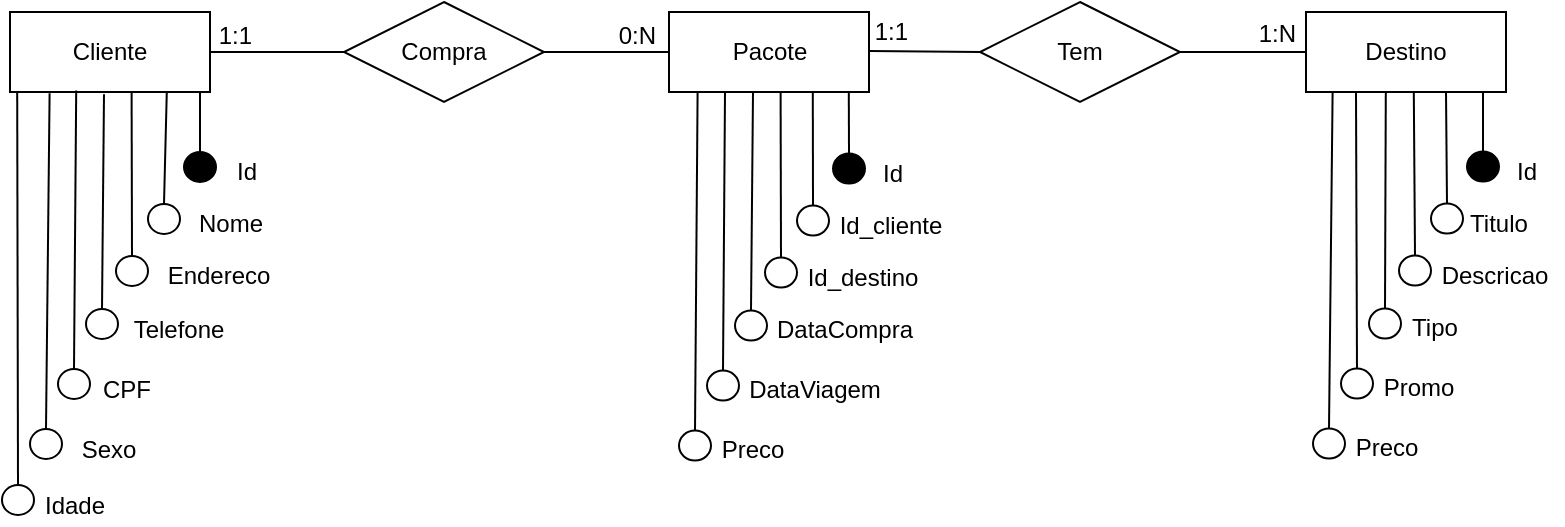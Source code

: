 <mxfile version="16.0.0" type="device"><diagram id="uZmStHEPnTdQuonEMGXA" name="Page-1"><mxGraphModel dx="981" dy="548" grid="1" gridSize="10" guides="1" tooltips="1" connect="1" arrows="1" fold="1" page="1" pageScale="1" pageWidth="827" pageHeight="1169" math="0" shadow="0"><root><mxCell id="0"/><mxCell id="1" parent="0"/><mxCell id="j4VqvqCni1wIBkE9zz4n-20" value="&lt;font style=&quot;vertical-align: inherit&quot;&gt;&lt;font style=&quot;vertical-align: inherit&quot;&gt;Destino&lt;/font&gt;&lt;/font&gt;" style="whiteSpace=wrap;html=1;align=center;" parent="1" vertex="1"><mxGeometry x="682" y="40" width="100" height="40" as="geometry"/></mxCell><mxCell id="j4VqvqCni1wIBkE9zz4n-21" value="&lt;font style=&quot;vertical-align: inherit&quot;&gt;&lt;font style=&quot;vertical-align: inherit&quot;&gt;Cliente&lt;/font&gt;&lt;/font&gt;" style="whiteSpace=wrap;html=1;align=center;" parent="1" vertex="1"><mxGeometry x="34" y="40" width="100" height="40" as="geometry"/></mxCell><mxCell id="j4VqvqCni1wIBkE9zz4n-22" value="&lt;font style=&quot;vertical-align: inherit&quot;&gt;&lt;font style=&quot;vertical-align: inherit&quot;&gt;&lt;font style=&quot;vertical-align: inherit&quot;&gt;&lt;font style=&quot;vertical-align: inherit&quot;&gt;Pacote&lt;/font&gt;&lt;/font&gt;&lt;/font&gt;&lt;/font&gt;" style="whiteSpace=wrap;html=1;align=center;" parent="1" vertex="1"><mxGeometry x="363.5" y="40" width="100" height="40" as="geometry"/></mxCell><mxCell id="j4VqvqCni1wIBkE9zz4n-29" value="&lt;font style=&quot;vertical-align: inherit&quot;&gt;&lt;font style=&quot;vertical-align: inherit&quot;&gt;Tem&lt;br&gt;&lt;/font&gt;&lt;/font&gt;" style="shape=rhombus;perimeter=rhombusPerimeter;whiteSpace=wrap;html=1;align=center;" parent="1" vertex="1"><mxGeometry x="519" y="35" width="100" height="50" as="geometry"/></mxCell><mxCell id="j4VqvqCni1wIBkE9zz4n-30" value="&lt;font style=&quot;vertical-align: inherit&quot;&gt;&lt;font style=&quot;vertical-align: inherit&quot;&gt;Compra&lt;/font&gt;&lt;/font&gt;" style="shape=rhombus;perimeter=rhombusPerimeter;whiteSpace=wrap;html=1;align=center;" parent="1" vertex="1"><mxGeometry x="201" y="35" width="100" height="50" as="geometry"/></mxCell><mxCell id="j4VqvqCni1wIBkE9zz4n-32" value="" style="endArrow=none;html=1;rounded=0;entryX=0;entryY=0.5;entryDx=0;entryDy=0;exitX=1;exitY=0.5;exitDx=0;exitDy=0;" parent="1" edge="1" target="j4VqvqCni1wIBkE9zz4n-30" source="j4VqvqCni1wIBkE9zz4n-21"><mxGeometry relative="1" as="geometry"><mxPoint x="120" y="60" as="sourcePoint"/><mxPoint x="180" y="60" as="targetPoint"/></mxGeometry></mxCell><mxCell id="j4VqvqCni1wIBkE9zz4n-33" value="1:1" style="resizable=0;html=1;align=right;verticalAlign=bottom;" parent="j4VqvqCni1wIBkE9zz4n-32" connectable="0" vertex="1"><mxGeometry x="1" relative="1" as="geometry"><mxPoint x="-46" as="offset"/></mxGeometry></mxCell><mxCell id="j4VqvqCni1wIBkE9zz4n-34" value="" style="endArrow=none;html=1;rounded=0;entryX=0;entryY=0.5;entryDx=0;entryDy=0;exitX=1;exitY=0.5;exitDx=0;exitDy=0;" parent="1" source="j4VqvqCni1wIBkE9zz4n-30" edge="1" target="j4VqvqCni1wIBkE9zz4n-22"><mxGeometry relative="1" as="geometry"><mxPoint x="290" y="60" as="sourcePoint"/><mxPoint x="360.5" y="60" as="targetPoint"/></mxGeometry></mxCell><mxCell id="j4VqvqCni1wIBkE9zz4n-35" value="&lt;font style=&quot;vertical-align: inherit&quot;&gt;&lt;font style=&quot;vertical-align: inherit&quot;&gt;0:N&lt;br&gt;&lt;/font&gt;&lt;/font&gt;" style="resizable=0;html=1;align=right;verticalAlign=bottom;" parent="j4VqvqCni1wIBkE9zz4n-34" connectable="0" vertex="1"><mxGeometry x="1" relative="1" as="geometry"><mxPoint x="-6" as="offset"/></mxGeometry></mxCell><mxCell id="j4VqvqCni1wIBkE9zz4n-39" value="" style="endArrow=none;html=1;rounded=0;entryX=0;entryY=0.5;entryDx=0;entryDy=0;exitX=1;exitY=0.5;exitDx=0;exitDy=0;" parent="1" target="j4VqvqCni1wIBkE9zz4n-20" edge="1" source="j4VqvqCni1wIBkE9zz4n-29"><mxGeometry relative="1" as="geometry"><mxPoint x="630" y="60" as="sourcePoint"/><mxPoint x="680" y="60" as="targetPoint"/></mxGeometry></mxCell><mxCell id="j4VqvqCni1wIBkE9zz4n-40" value="&lt;font style=&quot;vertical-align: inherit&quot;&gt;&lt;font style=&quot;vertical-align: inherit&quot;&gt;&lt;font style=&quot;vertical-align: inherit&quot;&gt;&lt;font style=&quot;vertical-align: inherit&quot;&gt;1:N&lt;br&gt;&lt;/font&gt;&lt;/font&gt;&lt;/font&gt;&lt;/font&gt;" style="resizable=0;html=1;align=right;verticalAlign=bottom;" parent="j4VqvqCni1wIBkE9zz4n-39" connectable="0" vertex="1"><mxGeometry x="1" relative="1" as="geometry"><mxPoint x="-5" y="-1" as="offset"/></mxGeometry></mxCell><mxCell id="j4VqvqCni1wIBkE9zz4n-44" value="" style="endArrow=none;html=1;rounded=0;entryX=0;entryY=0.5;entryDx=0;entryDy=0;" parent="1" target="j4VqvqCni1wIBkE9zz4n-29" edge="1"><mxGeometry relative="1" as="geometry"><mxPoint x="463.5" y="59.5" as="sourcePoint"/><mxPoint x="520" y="60" as="targetPoint"/></mxGeometry></mxCell><mxCell id="j4VqvqCni1wIBkE9zz4n-45" value="1:1" style="resizable=0;html=1;align=right;verticalAlign=bottom;" parent="j4VqvqCni1wIBkE9zz4n-44" connectable="0" vertex="1"><mxGeometry x="1" relative="1" as="geometry"><mxPoint x="-35" y="-1" as="offset"/></mxGeometry></mxCell><mxCell id="5Y_DYodhTRIOVren7kJY-14" value="" style="ellipse;whiteSpace=wrap;html=1;align=center;fillColor=#000000;" vertex="1" parent="1"><mxGeometry x="121" y="110" width="16" height="15" as="geometry"/></mxCell><mxCell id="5Y_DYodhTRIOVren7kJY-16" value="" style="ellipse;whiteSpace=wrap;html=1;align=center;fillColor=#FFFFFF;" vertex="1" parent="1"><mxGeometry x="103" y="136" width="16" height="15" as="geometry"/></mxCell><mxCell id="5Y_DYodhTRIOVren7kJY-18" value="Id" style="text;html=1;align=center;verticalAlign=middle;resizable=0;points=[];autosize=1;strokeColor=none;fillColor=none;" vertex="1" parent="1"><mxGeometry x="137" y="110" width="30" height="20" as="geometry"/></mxCell><mxCell id="5Y_DYodhTRIOVren7kJY-19" value="Nome" style="text;html=1;align=center;verticalAlign=middle;resizable=0;points=[];autosize=1;strokeColor=none;fillColor=none;" vertex="1" parent="1"><mxGeometry x="119" y="136" width="50" height="20" as="geometry"/></mxCell><mxCell id="5Y_DYodhTRIOVren7kJY-20" value="" style="ellipse;whiteSpace=wrap;html=1;align=center;fillColor=#FFFFFF;" vertex="1" parent="1"><mxGeometry x="87" y="162" width="16" height="15" as="geometry"/></mxCell><mxCell id="5Y_DYodhTRIOVren7kJY-21" value="Endereco" style="text;html=1;align=center;verticalAlign=middle;resizable=0;points=[];autosize=1;strokeColor=none;fillColor=none;" vertex="1" parent="1"><mxGeometry x="103" y="162" width="70" height="20" as="geometry"/></mxCell><mxCell id="5Y_DYodhTRIOVren7kJY-22" value="" style="ellipse;whiteSpace=wrap;html=1;align=center;fillColor=#FFFFFF;" vertex="1" parent="1"><mxGeometry x="72" y="188.5" width="16" height="15" as="geometry"/></mxCell><mxCell id="5Y_DYodhTRIOVren7kJY-23" value="Telefone" style="text;html=1;align=center;verticalAlign=middle;resizable=0;points=[];autosize=1;strokeColor=none;fillColor=none;" vertex="1" parent="1"><mxGeometry x="88" y="188.5" width="60" height="20" as="geometry"/></mxCell><mxCell id="5Y_DYodhTRIOVren7kJY-24" value="" style="ellipse;whiteSpace=wrap;html=1;align=center;fillColor=#FFFFFF;" vertex="1" parent="1"><mxGeometry x="58" y="218.5" width="16" height="15" as="geometry"/></mxCell><mxCell id="5Y_DYodhTRIOVren7kJY-25" value="CPF" style="text;html=1;align=center;verticalAlign=middle;resizable=0;points=[];autosize=1;strokeColor=none;fillColor=none;" vertex="1" parent="1"><mxGeometry x="72" y="218.5" width="40" height="20" as="geometry"/></mxCell><mxCell id="5Y_DYodhTRIOVren7kJY-26" value="" style="ellipse;whiteSpace=wrap;html=1;align=center;fillColor=#FFFFFF;" vertex="1" parent="1"><mxGeometry x="44" y="248.5" width="16" height="15" as="geometry"/></mxCell><mxCell id="5Y_DYodhTRIOVren7kJY-27" value="Sexo" style="text;html=1;align=center;verticalAlign=middle;resizable=0;points=[];autosize=1;strokeColor=none;fillColor=none;" vertex="1" parent="1"><mxGeometry x="63" y="248.5" width="40" height="20" as="geometry"/></mxCell><mxCell id="5Y_DYodhTRIOVren7kJY-28" value="" style="ellipse;whiteSpace=wrap;html=1;align=center;fillColor=#FFFFFF;" vertex="1" parent="1"><mxGeometry x="30" y="276.5" width="16" height="15" as="geometry"/></mxCell><mxCell id="5Y_DYodhTRIOVren7kJY-29" value="Idade" style="text;html=1;align=center;verticalAlign=middle;resizable=0;points=[];autosize=1;strokeColor=none;fillColor=none;" vertex="1" parent="1"><mxGeometry x="41" y="276.5" width="50" height="20" as="geometry"/></mxCell><mxCell id="5Y_DYodhTRIOVren7kJY-32" value="" style="endArrow=none;html=1;rounded=0;entryX=0.784;entryY=0.992;entryDx=0;entryDy=0;entryPerimeter=0;exitX=0.5;exitY=0;exitDx=0;exitDy=0;" edge="1" parent="1" source="5Y_DYodhTRIOVren7kJY-16" target="j4VqvqCni1wIBkE9zz4n-21"><mxGeometry width="50" height="50" relative="1" as="geometry"><mxPoint x="112" y="120" as="sourcePoint"/><mxPoint x="112" y="85" as="targetPoint"/></mxGeometry></mxCell><mxCell id="5Y_DYodhTRIOVren7kJY-33" value="" style="endArrow=none;html=1;rounded=0;entryX=0.608;entryY=1;entryDx=0;entryDy=0;entryPerimeter=0;exitX=0.5;exitY=0;exitDx=0;exitDy=0;" edge="1" parent="1" source="5Y_DYodhTRIOVren7kJY-20" target="j4VqvqCni1wIBkE9zz4n-21"><mxGeometry width="50" height="50" relative="1" as="geometry"><mxPoint x="95" y="150" as="sourcePoint"/><mxPoint x="94.76" y="112" as="targetPoint"/></mxGeometry></mxCell><mxCell id="5Y_DYodhTRIOVren7kJY-34" value="" style="endArrow=none;html=1;rounded=0;exitX=0.5;exitY=0;exitDx=0;exitDy=0;entryX=0.47;entryY=1.027;entryDx=0;entryDy=0;entryPerimeter=0;" edge="1" parent="1" source="5Y_DYodhTRIOVren7kJY-22" target="j4VqvqCni1wIBkE9zz4n-21"><mxGeometry width="50" height="50" relative="1" as="geometry"><mxPoint x="79.76" y="186" as="sourcePoint"/><mxPoint x="80" y="100" as="targetPoint"/></mxGeometry></mxCell><mxCell id="5Y_DYodhTRIOVren7kJY-35" value="" style="endArrow=none;html=1;rounded=0;entryX=0.331;entryY=0.98;entryDx=0;entryDy=0;entryPerimeter=0;exitX=0.5;exitY=0;exitDx=0;exitDy=0;" edge="1" parent="1" source="5Y_DYodhTRIOVren7kJY-24" target="j4VqvqCni1wIBkE9zz4n-21"><mxGeometry width="50" height="50" relative="1" as="geometry"><mxPoint x="65.76" y="208.5" as="sourcePoint"/><mxPoint x="65.76" y="158.5" as="targetPoint"/></mxGeometry></mxCell><mxCell id="5Y_DYodhTRIOVren7kJY-36" value="" style="endArrow=none;html=1;rounded=0;entryX=0.198;entryY=1.015;entryDx=0;entryDy=0;entryPerimeter=0;exitX=0.5;exitY=0;exitDx=0;exitDy=0;" edge="1" parent="1" source="5Y_DYodhTRIOVren7kJY-26" target="j4VqvqCni1wIBkE9zz4n-21"><mxGeometry width="50" height="50" relative="1" as="geometry"><mxPoint x="51.76" y="238.5" as="sourcePoint"/><mxPoint x="51.76" y="188.5" as="targetPoint"/></mxGeometry></mxCell><mxCell id="5Y_DYodhTRIOVren7kJY-37" value="" style="endArrow=none;html=1;rounded=0;entryX=0.036;entryY=0.992;entryDx=0;entryDy=0;entryPerimeter=0;exitX=0.5;exitY=0;exitDx=0;exitDy=0;" edge="1" parent="1" source="5Y_DYodhTRIOVren7kJY-28" target="j4VqvqCni1wIBkE9zz4n-21"><mxGeometry width="50" height="50" relative="1" as="geometry"><mxPoint x="38" y="260" as="sourcePoint"/><mxPoint x="37.76" y="226.5" as="targetPoint"/></mxGeometry></mxCell><mxCell id="5Y_DYodhTRIOVren7kJY-38" value="" style="endArrow=none;html=1;rounded=0;exitX=0.5;exitY=0;exitDx=0;exitDy=0;entryX=0.95;entryY=1;entryDx=0;entryDy=0;entryPerimeter=0;" edge="1" parent="1" source="5Y_DYodhTRIOVren7kJY-14" target="j4VqvqCni1wIBkE9zz4n-21"><mxGeometry width="50" height="50" relative="1" as="geometry"><mxPoint x="129" y="100" as="sourcePoint"/><mxPoint x="129" y="90" as="targetPoint"/></mxGeometry></mxCell><mxCell id="5Y_DYodhTRIOVren7kJY-40" value="" style="ellipse;whiteSpace=wrap;html=1;align=center;fillColor=#000000;" vertex="1" parent="1"><mxGeometry x="445.5" y="110.8" width="16" height="15" as="geometry"/></mxCell><mxCell id="5Y_DYodhTRIOVren7kJY-41" value="" style="ellipse;whiteSpace=wrap;html=1;align=center;fillColor=#FFFFFF;" vertex="1" parent="1"><mxGeometry x="427.5" y="136.8" width="16" height="15" as="geometry"/></mxCell><mxCell id="5Y_DYodhTRIOVren7kJY-42" value="Id" style="text;html=1;align=center;verticalAlign=middle;resizable=0;points=[];autosize=1;strokeColor=none;fillColor=none;" vertex="1" parent="1"><mxGeometry x="459.5" y="110.8" width="30" height="20" as="geometry"/></mxCell><mxCell id="5Y_DYodhTRIOVren7kJY-43" value="Id_cliente" style="text;html=1;align=center;verticalAlign=middle;resizable=0;points=[];autosize=1;strokeColor=none;fillColor=none;" vertex="1" parent="1"><mxGeometry x="438.5" y="136.8" width="70" height="20" as="geometry"/></mxCell><mxCell id="5Y_DYodhTRIOVren7kJY-44" value="" style="ellipse;whiteSpace=wrap;html=1;align=center;fillColor=#FFFFFF;" vertex="1" parent="1"><mxGeometry x="411.5" y="162.8" width="16" height="15" as="geometry"/></mxCell><mxCell id="5Y_DYodhTRIOVren7kJY-45" value="Id_destino" style="text;html=1;align=center;verticalAlign=middle;resizable=0;points=[];autosize=1;strokeColor=none;fillColor=none;" vertex="1" parent="1"><mxGeometry x="424.5" y="162.8" width="70" height="20" as="geometry"/></mxCell><mxCell id="5Y_DYodhTRIOVren7kJY-46" value="" style="ellipse;whiteSpace=wrap;html=1;align=center;fillColor=#FFFFFF;" vertex="1" parent="1"><mxGeometry x="396.5" y="189.3" width="16" height="15" as="geometry"/></mxCell><mxCell id="5Y_DYodhTRIOVren7kJY-47" value="DataCompra" style="text;html=1;align=center;verticalAlign=middle;resizable=0;points=[];autosize=1;strokeColor=none;fillColor=none;" vertex="1" parent="1"><mxGeometry x="410.5" y="189.3" width="80" height="20" as="geometry"/></mxCell><mxCell id="5Y_DYodhTRIOVren7kJY-48" value="" style="ellipse;whiteSpace=wrap;html=1;align=center;fillColor=#FFFFFF;" vertex="1" parent="1"><mxGeometry x="382.5" y="219.3" width="16" height="15" as="geometry"/></mxCell><mxCell id="5Y_DYodhTRIOVren7kJY-49" value="DataViagem" style="text;html=1;align=center;verticalAlign=middle;resizable=0;points=[];autosize=1;strokeColor=none;fillColor=none;" vertex="1" parent="1"><mxGeometry x="395.5" y="219.3" width="80" height="20" as="geometry"/></mxCell><mxCell id="5Y_DYodhTRIOVren7kJY-50" value="" style="ellipse;whiteSpace=wrap;html=1;align=center;fillColor=#FFFFFF;" vertex="1" parent="1"><mxGeometry x="368.5" y="249.3" width="16" height="15" as="geometry"/></mxCell><mxCell id="5Y_DYodhTRIOVren7kJY-51" value="Preco" style="text;html=1;align=center;verticalAlign=middle;resizable=0;points=[];autosize=1;strokeColor=none;fillColor=none;" vertex="1" parent="1"><mxGeometry x="379.5" y="249.3" width="50" height="20" as="geometry"/></mxCell><mxCell id="5Y_DYodhTRIOVren7kJY-52" value="" style="endArrow=none;html=1;rounded=0;entryX=0.719;entryY=1.003;entryDx=0;entryDy=0;entryPerimeter=0;exitX=0.5;exitY=0;exitDx=0;exitDy=0;" edge="1" parent="1" source="5Y_DYodhTRIOVren7kJY-41" target="j4VqvqCni1wIBkE9zz4n-22"><mxGeometry width="50" height="50" relative="1" as="geometry"><mxPoint x="436.5" y="120.8" as="sourcePoint"/><mxPoint x="436.9" y="80.48" as="targetPoint"/></mxGeometry></mxCell><mxCell id="5Y_DYodhTRIOVren7kJY-53" value="" style="endArrow=none;html=1;rounded=0;entryX=0.558;entryY=1.003;entryDx=0;entryDy=0;entryPerimeter=0;exitX=0.5;exitY=0;exitDx=0;exitDy=0;" edge="1" parent="1" source="5Y_DYodhTRIOVren7kJY-44" target="j4VqvqCni1wIBkE9zz4n-22"><mxGeometry width="50" height="50" relative="1" as="geometry"><mxPoint x="419.5" y="150.8" as="sourcePoint"/><mxPoint x="419.3" y="80.8" as="targetPoint"/></mxGeometry></mxCell><mxCell id="5Y_DYodhTRIOVren7kJY-54" value="" style="endArrow=none;html=1;rounded=0;exitX=0.5;exitY=0;exitDx=0;exitDy=0;entryX=0.42;entryY=1.003;entryDx=0;entryDy=0;entryPerimeter=0;" edge="1" parent="1" source="5Y_DYodhTRIOVren7kJY-46" target="j4VqvqCni1wIBkE9zz4n-22"><mxGeometry width="50" height="50" relative="1" as="geometry"><mxPoint x="404.26" y="186.8" as="sourcePoint"/><mxPoint x="405.5" y="81.88" as="targetPoint"/></mxGeometry></mxCell><mxCell id="5Y_DYodhTRIOVren7kJY-55" value="" style="endArrow=none;html=1;rounded=0;entryX=0.28;entryY=1.005;entryDx=0;entryDy=0;entryPerimeter=0;exitX=0.5;exitY=0;exitDx=0;exitDy=0;" edge="1" parent="1" source="5Y_DYodhTRIOVren7kJY-48" target="j4VqvqCni1wIBkE9zz4n-22"><mxGeometry width="50" height="50" relative="1" as="geometry"><mxPoint x="390.26" y="209.3" as="sourcePoint"/><mxPoint x="391.6" y="80.0" as="targetPoint"/></mxGeometry></mxCell><mxCell id="5Y_DYodhTRIOVren7kJY-56" value="" style="endArrow=none;html=1;rounded=0;entryX=0.143;entryY=1.003;entryDx=0;entryDy=0;entryPerimeter=0;exitX=0.5;exitY=0;exitDx=0;exitDy=0;" edge="1" parent="1" source="5Y_DYodhTRIOVren7kJY-50" target="j4VqvqCni1wIBkE9zz4n-22"><mxGeometry width="50" height="50" relative="1" as="geometry"><mxPoint x="376.26" y="239.3" as="sourcePoint"/><mxPoint x="378.3" y="81.4" as="targetPoint"/></mxGeometry></mxCell><mxCell id="5Y_DYodhTRIOVren7kJY-57" value="" style="endArrow=none;html=1;rounded=0;exitX=0.5;exitY=0;exitDx=0;exitDy=0;entryX=0.899;entryY=1.003;entryDx=0;entryDy=0;entryPerimeter=0;" edge="1" parent="1" source="5Y_DYodhTRIOVren7kJY-40" target="j4VqvqCni1wIBkE9zz4n-22"><mxGeometry width="50" height="50" relative="1" as="geometry"><mxPoint x="453.5" y="100.8" as="sourcePoint"/><mxPoint x="453.5" y="80.8" as="targetPoint"/></mxGeometry></mxCell><mxCell id="5Y_DYodhTRIOVren7kJY-58" value="" style="ellipse;whiteSpace=wrap;html=1;align=center;fillColor=#000000;" vertex="1" parent="1"><mxGeometry x="762.5" y="109.8" width="16" height="15" as="geometry"/></mxCell><mxCell id="5Y_DYodhTRIOVren7kJY-59" value="" style="ellipse;whiteSpace=wrap;html=1;align=center;fillColor=#FFFFFF;" vertex="1" parent="1"><mxGeometry x="744.5" y="135.8" width="16" height="15" as="geometry"/></mxCell><mxCell id="5Y_DYodhTRIOVren7kJY-60" value="Id" style="text;html=1;align=center;verticalAlign=middle;resizable=0;points=[];autosize=1;strokeColor=none;fillColor=none;" vertex="1" parent="1"><mxGeometry x="776.5" y="109.8" width="30" height="20" as="geometry"/></mxCell><mxCell id="5Y_DYodhTRIOVren7kJY-61" value="Titulo" style="text;html=1;align=center;verticalAlign=middle;resizable=0;points=[];autosize=1;strokeColor=none;fillColor=none;" vertex="1" parent="1"><mxGeometry x="757.5" y="135.8" width="40" height="20" as="geometry"/></mxCell><mxCell id="5Y_DYodhTRIOVren7kJY-62" value="" style="ellipse;whiteSpace=wrap;html=1;align=center;fillColor=#FFFFFF;" vertex="1" parent="1"><mxGeometry x="728.5" y="161.8" width="16" height="15" as="geometry"/></mxCell><mxCell id="5Y_DYodhTRIOVren7kJY-63" value="Descricao" style="text;html=1;align=center;verticalAlign=middle;resizable=0;points=[];autosize=1;strokeColor=none;fillColor=none;" vertex="1" parent="1"><mxGeometry x="740.5" y="161.8" width="70" height="20" as="geometry"/></mxCell><mxCell id="5Y_DYodhTRIOVren7kJY-64" value="" style="ellipse;whiteSpace=wrap;html=1;align=center;fillColor=#FFFFFF;" vertex="1" parent="1"><mxGeometry x="713.5" y="188.3" width="16" height="15" as="geometry"/></mxCell><mxCell id="5Y_DYodhTRIOVren7kJY-65" value="Tipo" style="text;html=1;align=center;verticalAlign=middle;resizable=0;points=[];autosize=1;strokeColor=none;fillColor=none;" vertex="1" parent="1"><mxGeometry x="725.5" y="188.3" width="40" height="20" as="geometry"/></mxCell><mxCell id="5Y_DYodhTRIOVren7kJY-66" value="" style="ellipse;whiteSpace=wrap;html=1;align=center;fillColor=#FFFFFF;" vertex="1" parent="1"><mxGeometry x="699.5" y="218.3" width="16" height="15" as="geometry"/></mxCell><mxCell id="5Y_DYodhTRIOVren7kJY-67" value="Promo" style="text;html=1;align=center;verticalAlign=middle;resizable=0;points=[];autosize=1;strokeColor=none;fillColor=none;" vertex="1" parent="1"><mxGeometry x="712.5" y="218.3" width="50" height="20" as="geometry"/></mxCell><mxCell id="5Y_DYodhTRIOVren7kJY-68" value="" style="ellipse;whiteSpace=wrap;html=1;align=center;fillColor=#FFFFFF;" vertex="1" parent="1"><mxGeometry x="685.5" y="248.3" width="16" height="15" as="geometry"/></mxCell><mxCell id="5Y_DYodhTRIOVren7kJY-69" value="Preco" style="text;html=1;align=center;verticalAlign=middle;resizable=0;points=[];autosize=1;strokeColor=none;fillColor=none;" vertex="1" parent="1"><mxGeometry x="696.5" y="248.3" width="50" height="20" as="geometry"/></mxCell><mxCell id="5Y_DYodhTRIOVren7kJY-70" value="" style="endArrow=none;html=1;rounded=0;entryX=0.7;entryY=0.997;entryDx=0;entryDy=0;entryPerimeter=0;exitX=0.5;exitY=0;exitDx=0;exitDy=0;" edge="1" parent="1" source="5Y_DYodhTRIOVren7kJY-59" target="j4VqvqCni1wIBkE9zz4n-20"><mxGeometry width="50" height="50" relative="1" as="geometry"><mxPoint x="753.5" y="119.8" as="sourcePoint"/><mxPoint x="753.9" y="79.48" as="targetPoint"/></mxGeometry></mxCell><mxCell id="5Y_DYodhTRIOVren7kJY-71" value="" style="endArrow=none;html=1;rounded=0;entryX=0.539;entryY=1;entryDx=0;entryDy=0;entryPerimeter=0;exitX=0.5;exitY=0;exitDx=0;exitDy=0;" edge="1" parent="1" source="5Y_DYodhTRIOVren7kJY-62" target="j4VqvqCni1wIBkE9zz4n-20"><mxGeometry width="50" height="50" relative="1" as="geometry"><mxPoint x="736.5" y="149.8" as="sourcePoint"/><mxPoint x="736.3" y="79.8" as="targetPoint"/></mxGeometry></mxCell><mxCell id="5Y_DYodhTRIOVren7kJY-72" value="" style="endArrow=none;html=1;rounded=0;exitX=0.5;exitY=0;exitDx=0;exitDy=0;entryX=0.399;entryY=1.003;entryDx=0;entryDy=0;entryPerimeter=0;" edge="1" parent="1" source="5Y_DYodhTRIOVren7kJY-64" target="j4VqvqCni1wIBkE9zz4n-20"><mxGeometry width="50" height="50" relative="1" as="geometry"><mxPoint x="721.26" y="185.8" as="sourcePoint"/><mxPoint x="722.5" y="80.88" as="targetPoint"/></mxGeometry></mxCell><mxCell id="5Y_DYodhTRIOVren7kJY-73" value="" style="endArrow=none;html=1;rounded=0;exitX=0.5;exitY=0;exitDx=0;exitDy=0;entryX=0.25;entryY=1;entryDx=0;entryDy=0;" edge="1" parent="1" source="5Y_DYodhTRIOVren7kJY-66" target="j4VqvqCni1wIBkE9zz4n-20"><mxGeometry width="50" height="50" relative="1" as="geometry"><mxPoint x="707.26" y="208.3" as="sourcePoint"/><mxPoint x="709" y="90" as="targetPoint"/></mxGeometry></mxCell><mxCell id="5Y_DYodhTRIOVren7kJY-74" value="" style="endArrow=none;html=1;rounded=0;entryX=0.198;entryY=1.015;entryDx=0;entryDy=0;entryPerimeter=0;exitX=0.5;exitY=0;exitDx=0;exitDy=0;" edge="1" parent="1" source="5Y_DYodhTRIOVren7kJY-68"><mxGeometry width="50" height="50" relative="1" as="geometry"><mxPoint x="693.26" y="238.3" as="sourcePoint"/><mxPoint x="695.3" y="80.4" as="targetPoint"/></mxGeometry></mxCell><mxCell id="5Y_DYodhTRIOVren7kJY-75" value="" style="endArrow=none;html=1;rounded=0;exitX=0.5;exitY=0;exitDx=0;exitDy=0;entryX=0.885;entryY=1.003;entryDx=0;entryDy=0;entryPerimeter=0;" edge="1" parent="1" source="5Y_DYodhTRIOVren7kJY-58" target="j4VqvqCni1wIBkE9zz4n-20"><mxGeometry width="50" height="50" relative="1" as="geometry"><mxPoint x="770.5" y="99.8" as="sourcePoint"/><mxPoint x="770.5" y="79.8" as="targetPoint"/></mxGeometry></mxCell></root></mxGraphModel></diagram></mxfile>